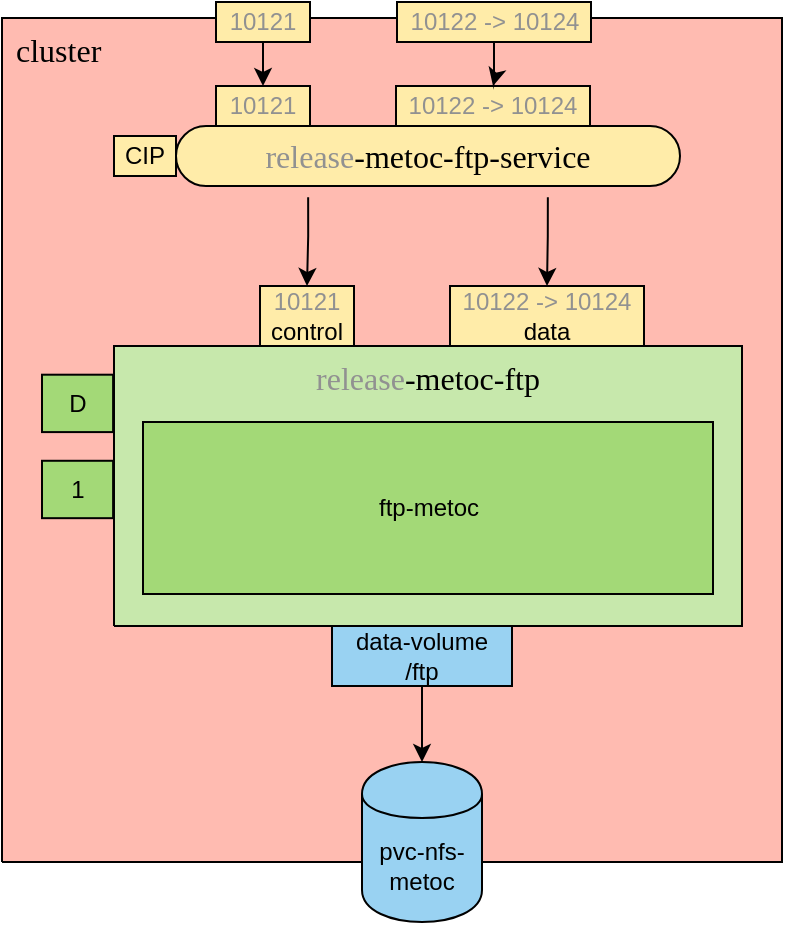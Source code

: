 <mxfile version="12.1.0" type="device" pages="5"><diagram id="1D5EF-o3ppnMhSOduSf2" name="parquet-cube-storage"><mxGraphModel dx="1019" dy="587" grid="1" gridSize="10" guides="1" tooltips="1" connect="1" arrows="1" fold="1" page="1" pageScale="1" pageWidth="827" pageHeight="1169" math="0" shadow="0"><root><mxCell id="0"/><mxCell id="1" parent="0"/><mxCell id="zt5sShYn_7WREtE-x87u-1" value="&lt;font style=&quot;font-size: 16px ; font-family: &amp;quot;calibri&amp;quot; ; color: #000000 ; direction: ltr ; letter-spacing: 0px ; line-height: 120% ; opacity: 1&quot;&gt;cluster&lt;br&gt;&lt;/font&gt;" style="verticalAlign=top;align=left;vsdxID=5;fillColor=#ffbbb1;gradientColor=none;shape=stencil(nZBLDoAgDERP0z3SIyjew0SURgSD+Lu9kMZoXLhwN9O+tukAlrNpJg1SzDH4QW/URgNYgZTkjA4UkwJUgGXng+6DX1zLfmoymdXo17xh5zmRJ6Q42BWCfc2oJfdAr+Yv+AP9Cb7OJ3H/2JG1HNGz/84klThPVCc=);labelBackgroundColor=none;rounded=0;html=1;whiteSpace=wrap;strokeColor=#000000;labelPosition=center;verticalLabelPosition=middle;spacingTop=0;spacingLeft=5;container=1;recursiveResize=0;" vertex="1" parent="1"><mxGeometry x="40" y="48" width="390" height="422" as="geometry"/></mxCell><mxCell id="zt5sShYn_7WREtE-x87u-17" value="" style="group" vertex="1" connectable="0" parent="zt5sShYn_7WREtE-x87u-1"><mxGeometry x="20" y="134" width="350" height="200" as="geometry"/></mxCell><mxCell id="zt5sShYn_7WREtE-x87u-4" value="" style="group;recursiveResize=0;" vertex="1" connectable="0" parent="zt5sShYn_7WREtE-x87u-17"><mxGeometry y="30" width="350" height="140" as="geometry"/></mxCell><mxCell id="zt5sShYn_7WREtE-x87u-5" value="&lt;font style=&quot;font-size: 16px ; font-family: &amp;#34;calibri&amp;#34; ; direction: ltr ; letter-spacing: 0px ; line-height: 120% ; opacity: 1&quot; color=&quot;#919191&quot;&gt;release&lt;/font&gt;&lt;font style=&quot;font-size: 16px ; font-family: &amp;#34;calibri&amp;#34; ; color: #000000 ; direction: ltr ; letter-spacing: 0px ; line-height: 120% ; opacity: 1&quot;&gt;-metoc-ftp&lt;br&gt;&lt;/font&gt;" style="verticalAlign=top;align=center;vsdxID=5;fillColor=#c7e8ac;gradientColor=none;shape=stencil(nZBLDoAgDERP0z3SIyjew0SURgSD+Lu9kMZoXLhwN9O+tukAlrNpJg1SzDH4QW/URgNYgZTkjA4UkwJUgGXng+6DX1zLfmoymdXo17xh5zmRJ6Q42BWCfc2oJfdAr+Yv+AP9Cb7OJ3H/2JG1HNGz/84klThPVCc=);labelBackgroundColor=none;rounded=0;html=1;whiteSpace=wrap;container=1;recursiveResize=0;" vertex="1" parent="zt5sShYn_7WREtE-x87u-4"><mxGeometry x="36" width="314" height="140" as="geometry"><mxRectangle x="290" y="620" width="80" height="20" as="alternateBounds"/></mxGeometry></mxCell><mxCell id="zt5sShYn_7WREtE-x87u-8" value="ftp-metoc" style="whiteSpace=wrap;html=1;rounded=1;strokeColor=#000000;fillColor=#a3d977;align=center;arcSize=0;imageAspect=1;resizeWidth=1;resizeHeight=1;absoluteArcSize=0;" vertex="1" parent="zt5sShYn_7WREtE-x87u-5"><mxGeometry x="14.5" y="38" width="285" height="86" as="geometry"/></mxCell><mxCell id="zt5sShYn_7WREtE-x87u-6" value="D" style="whiteSpace=wrap;html=1;rounded=1;strokeColor=#000000;fillColor=#a3d977;align=center;arcSize=0;imageAspect=1;resizeWidth=1;resizeHeight=1;absoluteArcSize=0;" vertex="1" parent="zt5sShYn_7WREtE-x87u-4"><mxGeometry y="14.348" width="35.556" height="28.696" as="geometry"/></mxCell><mxCell id="zt5sShYn_7WREtE-x87u-7" value="1" style="whiteSpace=wrap;html=1;rounded=1;strokeColor=#000000;fillColor=#a3d977;align=center;arcSize=0;imageAspect=1;resizeWidth=1;resizeHeight=1;absoluteArcSize=0;" vertex="1" parent="zt5sShYn_7WREtE-x87u-4"><mxGeometry y="57.391" width="35.556" height="28.696" as="geometry"/></mxCell><mxCell id="zt5sShYn_7WREtE-x87u-9" value="data-volume&lt;br&gt;/ftp" style="rounded=0;whiteSpace=wrap;html=1;strokeColor=#000000;fillColor=#99d2f2;align=center;" vertex="1" parent="zt5sShYn_7WREtE-x87u-17"><mxGeometry x="145" y="170" width="90" height="30" as="geometry"/></mxCell><mxCell id="zt5sShYn_7WREtE-x87u-11" value="&lt;font color=&quot;#919191&quot;&gt;10121&lt;/font&gt;&lt;br&gt;control" style="rounded=0;whiteSpace=wrap;html=1;strokeColor=#000000;fillColor=#ffeca9;align=center;" vertex="1" parent="zt5sShYn_7WREtE-x87u-17"><mxGeometry x="109" width="47" height="30" as="geometry"/></mxCell><mxCell id="zt5sShYn_7WREtE-x87u-12" value="&lt;font color=&quot;#919191&quot;&gt;10122 -&amp;gt; 10124&lt;br&gt;&lt;/font&gt;data" style="rounded=0;whiteSpace=wrap;html=1;strokeColor=#000000;fillColor=#ffeca9;align=center;" vertex="1" parent="zt5sShYn_7WREtE-x87u-17"><mxGeometry x="204" width="97" height="30" as="geometry"/></mxCell><mxCell id="zt5sShYn_7WREtE-x87u-20" style="edgeStyle=orthogonalEdgeStyle;rounded=0;orthogonalLoop=1;jettySize=auto;html=1;fontColor=#919191;exitX=0.25;exitY=1;exitDx=0;exitDy=0;" edge="1" parent="zt5sShYn_7WREtE-x87u-1" source="zt5sShYn_7WREtE-x87u-16" target="zt5sShYn_7WREtE-x87u-11"><mxGeometry relative="1" as="geometry"/></mxCell><mxCell id="zt5sShYn_7WREtE-x87u-21" style="edgeStyle=orthogonalEdgeStyle;rounded=0;orthogonalLoop=1;jettySize=auto;html=1;fontColor=#919191;exitX=0.75;exitY=1;exitDx=0;exitDy=0;" edge="1" parent="zt5sShYn_7WREtE-x87u-1" source="zt5sShYn_7WREtE-x87u-16" target="zt5sShYn_7WREtE-x87u-12"><mxGeometry relative="1" as="geometry"/></mxCell><mxCell id="zt5sShYn_7WREtE-x87u-22" value="" style="group" vertex="1" connectable="0" parent="zt5sShYn_7WREtE-x87u-1"><mxGeometry x="56" y="34" width="283" height="50" as="geometry"/></mxCell><mxCell id="zt5sShYn_7WREtE-x87u-15" value="10121" style="rounded=0;whiteSpace=wrap;html=1;strokeColor=#000000;fillColor=#ffeca9;fontColor=#919191;" vertex="1" parent="zt5sShYn_7WREtE-x87u-22"><mxGeometry x="51" width="47" height="20" as="geometry"/></mxCell><mxCell id="zt5sShYn_7WREtE-x87u-18" value="10122 -&amp;gt; 10124" style="rounded=0;whiteSpace=wrap;html=1;strokeColor=#000000;fillColor=#ffeca9;fontColor=#919191;" vertex="1" parent="zt5sShYn_7WREtE-x87u-22"><mxGeometry x="141" width="97" height="20" as="geometry"/></mxCell><mxCell id="zt5sShYn_7WREtE-x87u-14" value="CIP" style="rounded=0;whiteSpace=wrap;html=1;strokeColor=#000000;fillColor=#ffeca9;imageWidth=24;noLabel=0;direction=east;connectable=1;resizeWidth=0;" vertex="1" parent="zt5sShYn_7WREtE-x87u-22"><mxGeometry y="25" width="31" height="20" as="geometry"/></mxCell><mxCell id="zt5sShYn_7WREtE-x87u-16" value="&lt;font color=&quot;#919191&quot; style=&quot;letter-spacing: 0px ; font-size: 16px ; font-family: &amp;#34;calibri&amp;#34; ; direction: ltr ; line-height: 19.2px ; opacity: 1&quot;&gt;release&lt;/font&gt;&lt;font style=&quot;letter-spacing: 0px ; font-size: 16px ; font-family: &amp;#34;calibri&amp;#34; ; direction: ltr ; line-height: 19.2px ; opacity: 1&quot;&gt;-metoc-ftp-service&lt;/font&gt;" style="rounded=1;whiteSpace=wrap;html=1;perimeterSpacing=8;perimeter=ellipsePerimeter;arcSize=139;absoluteArcSize=1;imageAspect=1;fillColor=#ffeca9;strokeColor=#000000;" vertex="1" parent="zt5sShYn_7WREtE-x87u-22"><mxGeometry x="31" y="20" width="252" height="30" as="geometry"/></mxCell><mxCell id="zt5sShYn_7WREtE-x87u-25" value="10122 -&amp;gt; 10124" style="rounded=0;whiteSpace=wrap;html=1;strokeColor=#000000;fillColor=#ffeca9;fontColor=#919191;" vertex="1" parent="zt5sShYn_7WREtE-x87u-1"><mxGeometry x="197.5" y="-8" width="97" height="20" as="geometry"/></mxCell><mxCell id="zt5sShYn_7WREtE-x87u-27" style="edgeStyle=orthogonalEdgeStyle;rounded=0;orthogonalLoop=1;jettySize=auto;html=1;entryX=0.5;entryY=0;entryDx=0;entryDy=0;fontColor=#919191;" edge="1" parent="zt5sShYn_7WREtE-x87u-1" source="zt5sShYn_7WREtE-x87u-25" target="zt5sShYn_7WREtE-x87u-18"><mxGeometry relative="1" as="geometry"/></mxCell><mxCell id="zt5sShYn_7WREtE-x87u-24" value="10121" style="rounded=0;whiteSpace=wrap;html=1;strokeColor=#000000;fillColor=#ffeca9;fontColor=#919191;" vertex="1" parent="zt5sShYn_7WREtE-x87u-1"><mxGeometry x="107" y="-8" width="47" height="20" as="geometry"/></mxCell><mxCell id="zt5sShYn_7WREtE-x87u-26" style="edgeStyle=orthogonalEdgeStyle;rounded=0;orthogonalLoop=1;jettySize=auto;html=1;entryX=0.5;entryY=0;entryDx=0;entryDy=0;fontColor=#919191;" edge="1" parent="zt5sShYn_7WREtE-x87u-1" source="zt5sShYn_7WREtE-x87u-24" target="zt5sShYn_7WREtE-x87u-15"><mxGeometry relative="1" as="geometry"/></mxCell><mxCell id="zt5sShYn_7WREtE-x87u-3" value="pvc-nfs-metoc" style="shape=cylinder;whiteSpace=wrap;html=1;boundedLbl=1;backgroundOutline=1;rounded=1;strokeColor=#000000;fillColor=#99d2f2;" vertex="1" parent="1"><mxGeometry x="220" y="420" width="60" height="80" as="geometry"/></mxCell><mxCell id="zt5sShYn_7WREtE-x87u-10" style="edgeStyle=orthogonalEdgeStyle;rounded=0;orthogonalLoop=1;jettySize=auto;html=1;" edge="1" parent="1" source="zt5sShYn_7WREtE-x87u-9" target="zt5sShYn_7WREtE-x87u-3"><mxGeometry relative="1" as="geometry"/></mxCell></root></mxGraphModel></diagram><diagram id="rCDPSqfoZHlaMkEcrfUe" name="parquet-cube-metadata-service"><mxGraphModel dx="1422" dy="822" grid="1" gridSize="10" guides="1" tooltips="1" connect="1" arrows="1" fold="1" page="1" pageScale="1" pageWidth="827" pageHeight="1169" math="0" shadow="0"><root><mxCell id="A6dPOCGNz0MHe1HTQnst-0"/><mxCell id="A6dPOCGNz0MHe1HTQnst-1" parent="A6dPOCGNz0MHe1HTQnst-0"/><mxCell id="A6dPOCGNz0MHe1HTQnst-2" value="&lt;font style=&quot;font-size: 16px ; font-family: &amp;quot;calibri&amp;quot; ; color: #000000 ; direction: ltr ; letter-spacing: 0px ; line-height: 120% ; opacity: 1&quot;&gt;cluster&lt;br&gt;&lt;/font&gt;" style="verticalAlign=top;align=left;vsdxID=5;fillColor=#ffbbb1;gradientColor=none;shape=stencil(nZBLDoAgDERP0z3SIyjew0SURgSD+Lu9kMZoXLhwN9O+tukAlrNpJg1SzDH4QW/URgNYgZTkjA4UkwJUgGXng+6DX1zLfmoymdXo17xh5zmRJ6Q42BWCfc2oJfdAr+Yv+AP9Cb7OJ3H/2JG1HNGz/84klThPVCc=);labelBackgroundColor=none;rounded=0;html=1;whiteSpace=wrap;strokeColor=#000000;labelPosition=center;verticalLabelPosition=middle;spacingTop=0;spacingLeft=5;container=1;fontColor=#919191;recursiveResize=0;" vertex="1" parent="A6dPOCGNz0MHe1HTQnst-1"><mxGeometry x="40" y="40" width="380" height="330" as="geometry"/></mxCell><mxCell id="A6dPOCGNz0MHe1HTQnst-3" value="release&lt;font color=&quot;#000000&quot;&gt;-metadata-configmap&lt;br&gt;configmap&lt;br&gt;/opt/bigdata/conf&lt;br&gt;&lt;/font&gt;" style="rounded=0;whiteSpace=wrap;html=1;strokeColor=#000000;fillColor=#99d2f2;align=center;fontColor=#919191;" vertex="1" parent="A6dPOCGNz0MHe1HTQnst-2"><mxGeometry x="198.5" y="185" width="160" height="50" as="geometry"/></mxCell><mxCell id="A6dPOCGNz0MHe1HTQnst-4" value="" style="group;fontColor=#919191;align=center;" vertex="1" connectable="0" parent="A6dPOCGNz0MHe1HTQnst-2"><mxGeometry x="20" y="70" width="180" height="50" as="geometry"/></mxCell><mxCell id="A6dPOCGNz0MHe1HTQnst-5" value="CIP" style="rounded=0;whiteSpace=wrap;html=1;strokeColor=#000000;fillColor=#ffeca9;imageWidth=24;noLabel=0;direction=east;connectable=1;resizeWidth=0;" vertex="1" parent="A6dPOCGNz0MHe1HTQnst-4"><mxGeometry y="25" width="31" height="20" as="geometry"/></mxCell><mxCell id="A6dPOCGNz0MHe1HTQnst-6" value="8080" style="rounded=0;whiteSpace=wrap;html=1;strokeColor=#000000;fillColor=#ffeca9;" vertex="1" parent="A6dPOCGNz0MHe1HTQnst-4"><mxGeometry x="82" width="37" height="20" as="geometry"/></mxCell><mxCell id="A6dPOCGNz0MHe1HTQnst-7" value="&lt;span style=&quot;color: rgb(145 , 145 , 145)&quot;&gt;release&lt;/span&gt;&lt;font color=&quot;#000000&quot;&gt;-metadata-service&lt;/font&gt;" style="rounded=1;whiteSpace=wrap;html=1;perimeterSpacing=8;perimeter=ellipsePerimeter;arcSize=139;absoluteArcSize=1;imageAspect=1;fillColor=#ffeca9;strokeColor=#000000;" vertex="1" parent="A6dPOCGNz0MHe1HTQnst-4"><mxGeometry x="31" y="20" width="149" height="30" as="geometry"/></mxCell><mxCell id="4vmI0ZXw75A7VFOeOyIx-2" style="edgeStyle=orthogonalEdgeStyle;rounded=0;orthogonalLoop=1;jettySize=auto;html=1;entryX=0.5;entryY=0;entryDx=0;entryDy=0;fontColor=#000000;" edge="1" parent="A6dPOCGNz0MHe1HTQnst-2" source="A6dPOCGNz0MHe1HTQnst-8" target="A6dPOCGNz0MHe1HTQnst-6"><mxGeometry relative="1" as="geometry"/></mxCell><mxCell id="A6dPOCGNz0MHe1HTQnst-8" value="&lt;font style=&quot;font-size: 14px ; font-family: &amp;#34;calibri&amp;#34; ; color: #000000 ; direction: ltr ; letter-spacing: 0px ; line-height: 120% ; opacity: 1&quot;&gt;http://metadata.&lt;/font&gt;&lt;font style=&quot;font-size: 14px ; font-family: &amp;#34;calibri&amp;#34; ; direction: ltr ; letter-spacing: 0px ; line-height: 120% ; opacity: 1&quot;&gt;env&lt;/font&gt;&lt;font style=&quot;font-size: 14px ; font-family: &amp;#34;calibri&amp;#34; ; color: #000000 ; direction: ltr ; letter-spacing: 0px ; line-height: 120% ; opacity: 1&quot;&gt;.mgmt-bigdata.cls.fr&lt;br&gt;&lt;/font&gt;" style="verticalAlign=middle;align=center;vsdxID=5;fillColor=#ffeca9;gradientColor=none;shape=stencil(UzV2Ls5ILEhVNTIoLinKz04tz0wpyVA1dlE1MsrMy0gtyiwBslSNXVWNndPyi1LTi/JL81Ig/IJEkEoQKze/DGRCBUSfAUiHkUElhGdoAOG7QZTmZOYhKbUkQS1MEqYYr1JiVeK1H8hA+DEtMycHEkTI8uhhAhSChKexKwA=);labelBackgroundColor=none;rounded=0;html=1;whiteSpace=wrap;strokeColor=#000000;fontColor=#919191;" vertex="1" parent="A6dPOCGNz0MHe1HTQnst-2"><mxGeometry x="58" y="-10" width="316" height="30" as="geometry"/></mxCell><mxCell id="4vmI0ZXw75A7VFOeOyIx-0" value="" style="group" vertex="1" connectable="0" parent="A6dPOCGNz0MHe1HTQnst-2"><mxGeometry x="35" y="150" width="164" height="160" as="geometry"/></mxCell><mxCell id="A6dPOCGNz0MHe1HTQnst-9" value="" style="group;fontColor=#919191;align=center;recursiveResize=0;" vertex="1" connectable="0" parent="4vmI0ZXw75A7VFOeOyIx-0"><mxGeometry y="20" width="164" height="140" as="geometry"/></mxCell><mxCell id="A6dPOCGNz0MHe1HTQnst-10" value="&lt;font style=&quot;font-size: 16px ; font-family: &amp;#34;calibri&amp;#34; ; color: #000000 ; direction: ltr ; letter-spacing: 0px ; line-height: 120% ; opacity: 1&quot;&gt;&lt;span style=&quot;font-family: &amp;#34;helvetica&amp;#34; ; font-size: 12px ; color: rgb(145 , 145 , 145)&quot;&gt;release&lt;/span&gt;&lt;font color=&quot;#000000&quot; style=&quot;font-family: &amp;#34;helvetica&amp;#34; ; font-size: 12px&quot;&gt;-metadata-server&lt;/font&gt;&lt;br&gt;&lt;/font&gt;" style="verticalAlign=top;align=center;vsdxID=5;fillColor=#c7e8ac;gradientColor=none;shape=stencil(nZBLDoAgDERP0z3SIyjew0SURgSD+Lu9kMZoXLhwN9O+tukAlrNpJg1SzDH4QW/URgNYgZTkjA4UkwJUgGXng+6DX1zLfmoymdXo17xh5zmRJ6Q42BWCfc2oJfdAr+Yv+AP9Cb7OJ3H/2JG1HNGz/84klThPVCc=);labelBackgroundColor=none;rounded=0;html=1;whiteSpace=wrap;container=1;recursiveResize=0;" vertex="1" parent="A6dPOCGNz0MHe1HTQnst-9"><mxGeometry x="22.885" width="140.577" height="140" as="geometry"><mxRectangle x="290" y="620" width="80" height="20" as="alternateBounds"/></mxGeometry></mxCell><mxCell id="A6dPOCGNz0MHe1HTQnst-14" value="metadata-server" style="whiteSpace=wrap;html=1;rounded=1;strokeColor=#000000;fillColor=#a3d977;align=center;arcSize=0;imageAspect=1;resizeWidth=1;resizeHeight=1;absoluteArcSize=0;fontColor=#000000;" vertex="1" parent="A6dPOCGNz0MHe1HTQnst-10"><mxGeometry x="12.968" y="40" width="117.692" height="84" as="geometry"/></mxCell><mxCell id="A6dPOCGNz0MHe1HTQnst-11" value="D" style="whiteSpace=wrap;html=1;rounded=1;strokeColor=#000000;fillColor=#a3d977;align=center;arcSize=0;imageAspect=1;resizeWidth=1;resizeHeight=1;absoluteArcSize=0;" vertex="1" parent="A6dPOCGNz0MHe1HTQnst-9"><mxGeometry y="15" width="22.667" height="30" as="geometry"/></mxCell><mxCell id="A6dPOCGNz0MHe1HTQnst-12" value="N" style="whiteSpace=wrap;html=1;rounded=1;strokeColor=#000000;fillColor=#a3d977;align=center;arcSize=0;imageAspect=1;resizeWidth=1;resizeHeight=1;absoluteArcSize=0;" vertex="1" parent="A6dPOCGNz0MHe1HTQnst-9"><mxGeometry y="60" width="22.667" height="30" as="geometry"/></mxCell><mxCell id="A6dPOCGNz0MHe1HTQnst-13" value="8080" style="rounded=0;whiteSpace=wrap;html=1;strokeColor=#000000;fillColor=#ffeca9;" vertex="1" parent="4vmI0ZXw75A7VFOeOyIx-0"><mxGeometry x="72.5" width="37" height="20" as="geometry"/></mxCell><mxCell id="4vmI0ZXw75A7VFOeOyIx-3" style="edgeStyle=orthogonalEdgeStyle;rounded=0;orthogonalLoop=1;jettySize=auto;html=1;fontColor=#000000;" edge="1" parent="A6dPOCGNz0MHe1HTQnst-2" source="A6dPOCGNz0MHe1HTQnst-7" target="A6dPOCGNz0MHe1HTQnst-13"><mxGeometry relative="1" as="geometry"/></mxCell></root></mxGraphModel></diagram><diagram id="NLTZ4cir98AUkgy-ZSsh" name="parquet-cube-ingestion-chart"><mxGraphModel dx="2031" dy="1174" grid="1" gridSize="10" guides="1" tooltips="1" connect="1" arrows="1" fold="1" page="1" pageScale="1" pageWidth="827" pageHeight="1169" math="0" shadow="0"><root><mxCell id="4DHG-7oPsq8NjHhXn4Jn-0"/><mxCell id="4DHG-7oPsq8NjHhXn4Jn-1" parent="4DHG-7oPsq8NjHhXn4Jn-0"/><mxCell id="gwbStZKeMcjLJJUY_pyP-0" value="&lt;font style=&quot;font-size: 16px ; font-family: &amp;quot;calibri&amp;quot; ; color: #000000 ; direction: ltr ; letter-spacing: 0px ; line-height: 120% ; opacity: 1&quot;&gt;cluster&lt;br&gt;&lt;/font&gt;" style="verticalAlign=top;align=left;vsdxID=5;fillColor=#ffbbb1;gradientColor=none;shape=stencil(nZBLDoAgDERP0z3SIyjew0SURgSD+Lu9kMZoXLhwN9O+tukAlrNpJg1SzDH4QW/URgNYgZTkjA4UkwJUgGXng+6DX1zLfmoymdXo17xh5zmRJ6Q42BWCfc2oJfdAr+Yv+AP9Cb7OJ3H/2JG1HNGz/84klThPVCc=);labelBackgroundColor=none;rounded=0;html=1;whiteSpace=wrap;strokeColor=#000000;labelPosition=center;verticalLabelPosition=middle;spacingTop=0;spacingLeft=5;container=1;fontColor=#919191;recursiveResize=0;" vertex="1" parent="4DHG-7oPsq8NjHhXn4Jn-1"><mxGeometry x="40" y="40" width="1140" height="330" as="geometry"/></mxCell><mxCell id="gwbStZKeMcjLJJUY_pyP-16" value="" style="group" vertex="1" connectable="0" parent="gwbStZKeMcjLJJUY_pyP-0"><mxGeometry x="20" y="45" width="323.5" height="140" as="geometry"/></mxCell><mxCell id="gwbStZKeMcjLJJUY_pyP-1" value="release&lt;font color=&quot;#000000&quot;&gt;-ingestion-configmap&lt;br&gt;configmap&lt;br&gt;/opt/bigdata/conf&lt;br&gt;&lt;/font&gt;" style="rounded=0;whiteSpace=wrap;html=1;strokeColor=#000000;fillColor=#99d2f2;align=center;fontColor=#919191;" vertex="1" parent="gwbStZKeMcjLJJUY_pyP-16"><mxGeometry x="163.5" y="15" width="160" height="50" as="geometry"/></mxCell><mxCell id="gwbStZKeMcjLJJUY_pyP-9" value="" style="group;fontColor=#919191;align=center;recursiveResize=0;" vertex="1" connectable="0" parent="gwbStZKeMcjLJJUY_pyP-16"><mxGeometry width="164" height="140" as="geometry"/></mxCell><mxCell id="gwbStZKeMcjLJJUY_pyP-10" value="&lt;font style=&quot;font-size: 16px ; font-family: &amp;#34;calibri&amp;#34; ; color: #000000 ; direction: ltr ; letter-spacing: 0px ; line-height: 120% ; opacity: 1&quot;&gt;&lt;span style=&quot;font-family: &amp;#34;helvetica&amp;#34; ; font-size: 12px ; color: rgb(145 , 145 , 145)&quot;&gt;release&lt;/span&gt;&lt;font color=&quot;#000000&quot; style=&quot;font-family: &amp;#34;helvetica&amp;#34; ; font-size: 12px&quot;&gt;-ingestion-crawler&lt;/font&gt;&lt;br&gt;&lt;/font&gt;" style="verticalAlign=top;align=center;vsdxID=5;fillColor=#c7e8ac;gradientColor=none;shape=stencil(nZBLDoAgDERP0z3SIyjew0SURgSD+Lu9kMZoXLhwN9O+tukAlrNpJg1SzDH4QW/URgNYgZTkjA4UkwJUgGXng+6DX1zLfmoymdXo17xh5zmRJ6Q42BWCfc2oJfdAr+Yv+AP9Cb7OJ3H/2JG1HNGz/84klThPVCc=);labelBackgroundColor=none;rounded=0;html=1;whiteSpace=wrap;container=1;recursiveResize=0;" vertex="1" parent="gwbStZKeMcjLJJUY_pyP-9"><mxGeometry x="22.885" width="140.577" height="140" as="geometry"><mxRectangle x="290" y="620" width="80" height="20" as="alternateBounds"/></mxGeometry></mxCell><mxCell id="gwbStZKeMcjLJJUY_pyP-11" value="ingestion-crawler" style="whiteSpace=wrap;html=1;rounded=1;strokeColor=#000000;fillColor=#a3d977;align=center;arcSize=0;imageAspect=1;resizeWidth=1;resizeHeight=1;absoluteArcSize=0;fontColor=#000000;" vertex="1" parent="gwbStZKeMcjLJJUY_pyP-10"><mxGeometry x="12.968" y="40" width="117.692" height="84" as="geometry"/></mxCell><mxCell id="gwbStZKeMcjLJJUY_pyP-12" value="D" style="whiteSpace=wrap;html=1;rounded=1;strokeColor=#000000;fillColor=#a3d977;align=center;arcSize=0;imageAspect=1;resizeWidth=1;resizeHeight=1;absoluteArcSize=0;" vertex="1" parent="gwbStZKeMcjLJJUY_pyP-9"><mxGeometry y="15" width="22.667" height="30" as="geometry"/></mxCell><mxCell id="gwbStZKeMcjLJJUY_pyP-13" value="N" style="whiteSpace=wrap;html=1;rounded=1;strokeColor=#000000;fillColor=#a3d977;align=center;arcSize=0;imageAspect=1;resizeWidth=1;resizeHeight=1;absoluteArcSize=0;" vertex="1" parent="gwbStZKeMcjLJJUY_pyP-9"><mxGeometry y="60" width="22.667" height="30" as="geometry"/></mxCell><mxCell id="fAPMTFqhm1b0ko7B2bpp-0" value="data-volume&lt;br&gt;/nc-input&lt;br&gt;/lock" style="rounded=0;whiteSpace=wrap;html=1;strokeColor=#000000;fillColor=#99d2f2;align=center;" vertex="1" parent="gwbStZKeMcjLJJUY_pyP-0"><mxGeometry x="68" y="185" width="90" height="45" as="geometry"/></mxCell><mxCell id="eQ2hBIdRY81I--q302PW-0" value="pvc-nfs-metoc" style="shape=cylinder;whiteSpace=wrap;html=1;boundedLbl=1;backgroundOutline=1;rounded=1;strokeColor=#000000;fillColor=#99d2f2;dashed=1;" vertex="1" parent="gwbStZKeMcjLJJUY_pyP-0"><mxGeometry x="173.5" y="270" width="60" height="80" as="geometry"/></mxCell><mxCell id="ydT7H_cugDeLdD7vMLtS-8" style="edgeStyle=orthogonalEdgeStyle;rounded=0;orthogonalLoop=1;jettySize=auto;html=1;entryX=0.5;entryY=0;entryDx=0;entryDy=0;fontColor=#000000;" edge="1" parent="gwbStZKeMcjLJJUY_pyP-0" source="ydT7H_cugDeLdD7vMLtS-6" target="eQ2hBIdRY81I--q302PW-0"><mxGeometry relative="1" as="geometry"/></mxCell><mxCell id="ydT7H_cugDeLdD7vMLtS-9" style="edgeStyle=orthogonalEdgeStyle;rounded=0;orthogonalLoop=1;jettySize=auto;html=1;fontColor=#000000;" edge="1" parent="gwbStZKeMcjLJJUY_pyP-0" source="fAPMTFqhm1b0ko7B2bpp-0" target="eQ2hBIdRY81I--q302PW-0"><mxGeometry relative="1" as="geometry"/></mxCell><mxCell id="bCPrHkYo-Fe__Wlq3fUM-0" value="" style="group" vertex="1" connectable="0" parent="gwbStZKeMcjLJJUY_pyP-0"><mxGeometry x="380" y="43" width="750" height="215" as="geometry"/></mxCell><mxCell id="ydT7H_cugDeLdD7vMLtS-1" value="" style="group;fontColor=#919191;align=center;recursiveResize=0;" vertex="1" connectable="0" parent="bCPrHkYo-Fe__Wlq3fUM-0"><mxGeometry width="590" height="170" as="geometry"/></mxCell><mxCell id="ydT7H_cugDeLdD7vMLtS-2" value="&lt;font style=&quot;font-size: 16px ; font-family: &amp;#34;calibri&amp;#34; ; color: #000000 ; direction: ltr ; letter-spacing: 0px ; line-height: 120% ; opacity: 1&quot;&gt;&lt;span style=&quot;font-family: &amp;#34;helvetica&amp;#34; ; font-size: 12px ; color: rgb(145 , 145 , 145)&quot;&gt;release&lt;/span&gt;&lt;font color=&quot;#000000&quot; style=&quot;font-family: &amp;#34;helvetica&amp;#34; ; font-size: 12px&quot;&gt;-ingestion-spark-crawler&lt;/font&gt;&lt;br&gt;&lt;/font&gt;" style="verticalAlign=top;align=center;vsdxID=5;fillColor=#c7e8ac;gradientColor=none;shape=stencil(nZBLDoAgDERP0z3SIyjew0SURgSD+Lu9kMZoXLhwN9O+tukAlrNpJg1SzDH4QW/URgNYgZTkjA4UkwJUgGXng+6DX1zLfmoymdXo17xh5zmRJ6Q42BWCfc2oJfdAr+Yv+AP9Cb7OJ3H/2JG1HNGz/84klThPVCc=);labelBackgroundColor=none;rounded=0;html=1;whiteSpace=wrap;container=1;recursiveResize=0;" vertex="1" parent="ydT7H_cugDeLdD7vMLtS-1"><mxGeometry x="23" width="567" height="170" as="geometry"><mxRectangle x="290" y="620" width="80" height="20" as="alternateBounds"/></mxGeometry></mxCell><mxCell id="ydT7H_cugDeLdD7vMLtS-3" value="ingestion-spark-crawler" style="whiteSpace=wrap;html=1;rounded=1;strokeColor=#000000;fillColor=#a3d977;align=center;arcSize=0;imageAspect=1;resizeWidth=1;resizeHeight=1;absoluteArcSize=0;fontColor=#000000;" vertex="1" parent="ydT7H_cugDeLdD7vMLtS-2"><mxGeometry x="13" y="40" width="537" height="120" as="geometry"/></mxCell><mxCell id="ydT7H_cugDeLdD7vMLtS-4" value="D" style="whiteSpace=wrap;html=1;rounded=1;strokeColor=#000000;fillColor=#a3d977;align=center;arcSize=0;imageAspect=1;resizeWidth=1;resizeHeight=1;absoluteArcSize=0;" vertex="1" parent="ydT7H_cugDeLdD7vMLtS-1"><mxGeometry y="15" width="22.667" height="30" as="geometry"/></mxCell><mxCell id="ydT7H_cugDeLdD7vMLtS-5" value="N" style="whiteSpace=wrap;html=1;rounded=1;strokeColor=#000000;fillColor=#a3d977;align=center;arcSize=0;imageAspect=1;resizeWidth=1;resizeHeight=1;absoluteArcSize=0;" vertex="1" parent="ydT7H_cugDeLdD7vMLtS-1"><mxGeometry y="60" width="22.667" height="30" as="geometry"/></mxCell><mxCell id="ydT7H_cugDeLdD7vMLtS-6" value="data-volume&lt;br&gt;/nc-input&lt;br&gt;/lock" style="rounded=0;whiteSpace=wrap;html=1;strokeColor=#000000;fillColor=#99d2f2;align=center;" vertex="1" parent="bCPrHkYo-Fe__Wlq3fUM-0"><mxGeometry x="45" y="170" width="90" height="45" as="geometry"/></mxCell><mxCell id="dZ5i-b73hoxRQcxOPpZ--1" value="host-mount-0&lt;br&gt;/etc/spark2/conf/yarn-conf" style="rounded=0;whiteSpace=wrap;html=1;strokeColor=#000000;fillColor=#99d2f2;align=center;" vertex="1" parent="bCPrHkYo-Fe__Wlq3fUM-0"><mxGeometry x="142.5" y="170" width="150" height="45" as="geometry"/></mxCell><mxCell id="dZ5i-b73hoxRQcxOPpZ--2" value="host-mount-2&lt;br&gt;/opt/cloudera" style="rounded=0;whiteSpace=wrap;html=1;strokeColor=#000000;fillColor=#99d2f2;align=center;" vertex="1" parent="bCPrHkYo-Fe__Wlq3fUM-0"><mxGeometry x="300" y="170" width="90" height="45" as="geometry"/></mxCell><mxCell id="dZ5i-b73hoxRQcxOPpZ--3" value="host-mount-1&lt;br&gt;/etc/hadoop/conf.cloudera.yarn" style="rounded=0;whiteSpace=wrap;html=1;strokeColor=#000000;fillColor=#99d2f2;align=center;" vertex="1" parent="bCPrHkYo-Fe__Wlq3fUM-0"><mxGeometry x="400" y="170" width="180" height="45" as="geometry"/></mxCell><mxCell id="ydT7H_cugDeLdD7vMLtS-7" value="deployment&lt;font color=&quot;#000000&quot;&gt;-spark-configmap&lt;br&gt;configmap&lt;br&gt;/opt/bigdata/spark-home/conf/spark-defaults.conf&lt;br&gt;&lt;/font&gt;" style="rounded=0;whiteSpace=wrap;html=1;strokeColor=#000000;fillColor=#99d2f2;align=center;fontColor=#919191;dashed=1;" vertex="1" parent="bCPrHkYo-Fe__Wlq3fUM-0"><mxGeometry x="590" y="77" width="160" height="80" as="geometry"/></mxCell><mxCell id="ydT7H_cugDeLdD7vMLtS-0" value="release&lt;font color=&quot;#000000&quot;&gt;-ingestion-configmap&lt;br&gt;configmap&lt;br&gt;/opt/bigdata/conf&lt;br&gt;&lt;/font&gt;" style="rounded=0;whiteSpace=wrap;html=1;strokeColor=#000000;fillColor=#99d2f2;align=center;fontColor=#919191;" vertex="1" parent="bCPrHkYo-Fe__Wlq3fUM-0"><mxGeometry x="590" y="17" width="160" height="50" as="geometry"/></mxCell></root></mxGraphModel></diagram><diagram id="J3XDuvkj15vFPAbWqsVu" name="parquet-cube-track-enrich"><mxGraphModel dx="1422" dy="1991" grid="1" gridSize="10" guides="1" tooltips="1" connect="1" arrows="1" fold="1" page="1" pageScale="1" pageWidth="827" pageHeight="1169" math="0" shadow="0"><root><mxCell id="y1wMyRA2bn4zKYpql2MK-0"/><mxCell id="y1wMyRA2bn4zKYpql2MK-1" parent="y1wMyRA2bn4zKYpql2MK-0"/><mxCell id="y1wMyRA2bn4zKYpql2MK-2" value="&lt;font style=&quot;font-size: 16px ; font-family: &amp;quot;calibri&amp;quot; ; color: #000000 ; direction: ltr ; letter-spacing: 0px ; line-height: 120% ; opacity: 1&quot;&gt;cluster&lt;br&gt;&lt;/font&gt;" style="verticalAlign=top;align=left;vsdxID=5;fillColor=#ffbbb1;gradientColor=none;shape=stencil(nZBLDoAgDERP0z3SIyjew0SURgSD+Lu9kMZoXLhwN9O+tukAlrNpJg1SzDH4QW/URgNYgZTkjA4UkwJUgGXng+6DX1zLfmoymdXo17xh5zmRJ6Q42BWCfc2oJfdAr+Yv+AP9Cb7OJ3H/2JG1HNGz/84klThPVCc=);labelBackgroundColor=none;rounded=0;html=1;whiteSpace=wrap;strokeColor=#000000;labelPosition=center;verticalLabelPosition=middle;spacingTop=0;spacingLeft=5;container=1;fontColor=#919191;recursiveResize=0;" vertex="1" parent="y1wMyRA2bn4zKYpql2MK-1"><mxGeometry x="40" y="-1120" width="1310" height="480" as="geometry"/></mxCell><mxCell id="y1wMyRA2bn4zKYpql2MK-3" value="release&lt;font color=&quot;#000000&quot;&gt;-enrich-track-configmap&lt;br&gt;configmap&lt;br&gt;/opt/bigdata/conf&lt;br&gt;&lt;/font&gt;" style="rounded=0;whiteSpace=wrap;html=1;strokeColor=#000000;fillColor=#99d2f2;align=center;fontColor=#919191;" vertex="1" parent="y1wMyRA2bn4zKYpql2MK-2"><mxGeometry x="199" y="185" width="181" height="50" as="geometry"/></mxCell><mxCell id="y1wMyRA2bn4zKYpql2MK-4" value="" style="group;fontColor=#919191;align=center;" vertex="1" connectable="0" parent="y1wMyRA2bn4zKYpql2MK-2"><mxGeometry x="20" y="70" width="210" height="50" as="geometry"/></mxCell><mxCell id="y1wMyRA2bn4zKYpql2MK-5" value="CIP" style="rounded=0;whiteSpace=wrap;html=1;strokeColor=#000000;fillColor=#ffeca9;imageWidth=24;noLabel=0;direction=east;connectable=1;resizeWidth=0;" vertex="1" parent="y1wMyRA2bn4zKYpql2MK-4"><mxGeometry y="25" width="31" height="20" as="geometry"/></mxCell><mxCell id="y1wMyRA2bn4zKYpql2MK-6" value="8080" style="rounded=0;whiteSpace=wrap;html=1;strokeColor=#000000;fillColor=#ffeca9;" vertex="1" parent="y1wMyRA2bn4zKYpql2MK-4"><mxGeometry x="82" width="37" height="20" as="geometry"/></mxCell><mxCell id="y1wMyRA2bn4zKYpql2MK-7" value="&lt;span style=&quot;color: rgb(145 , 145 , 145)&quot;&gt;release&lt;/span&gt;&lt;font color=&quot;#000000&quot;&gt;-enrich-track-service&lt;/font&gt;" style="rounded=1;whiteSpace=wrap;html=1;perimeterSpacing=8;perimeter=ellipsePerimeter;arcSize=139;absoluteArcSize=1;imageAspect=1;fillColor=#ffeca9;strokeColor=#000000;" vertex="1" parent="y1wMyRA2bn4zKYpql2MK-4"><mxGeometry x="31" y="20" width="179" height="30" as="geometry"/></mxCell><mxCell id="y1wMyRA2bn4zKYpql2MK-8" style="edgeStyle=orthogonalEdgeStyle;rounded=0;orthogonalLoop=1;jettySize=auto;html=1;entryX=0.5;entryY=0;entryDx=0;entryDy=0;fontColor=#000000;" edge="1" parent="y1wMyRA2bn4zKYpql2MK-2" source="y1wMyRA2bn4zKYpql2MK-9" target="y1wMyRA2bn4zKYpql2MK-6"><mxGeometry relative="1" as="geometry"/></mxCell><mxCell id="y1wMyRA2bn4zKYpql2MK-9" value="&lt;font style=&quot;font-size: 14px ; font-family: &amp;#34;calibri&amp;#34; ; color: #000000 ; direction: ltr ; letter-spacing: 0px ; line-height: 120% ; opacity: 1&quot;&gt;http://track-enrich.&lt;/font&gt;&lt;font style=&quot;font-size: 14px ; font-family: &amp;#34;calibri&amp;#34; ; direction: ltr ; letter-spacing: 0px ; line-height: 120% ; opacity: 1&quot;&gt;env&lt;/font&gt;&lt;font style=&quot;font-size: 14px ; font-family: &amp;#34;calibri&amp;#34; ; color: #000000 ; direction: ltr ; letter-spacing: 0px ; line-height: 120% ; opacity: 1&quot;&gt;.mgmt-bigdata.cls.fr&lt;br&gt;&lt;/font&gt;" style="verticalAlign=middle;align=center;vsdxID=5;fillColor=#ffeca9;gradientColor=none;shape=stencil(UzV2Ls5ILEhVNTIoLinKz04tz0wpyVA1dlE1MsrMy0gtyiwBslSNXVWNndPyi1LTi/JL81Ig/IJEkEoQKze/DGRCBUSfAUiHkUElhGdoAOG7QZTmZOYhKbUkQS1MEqYYr1JiVeK1H8hA+DEtMycHEkTI8uhhAhSChKexKwA=);labelBackgroundColor=none;rounded=0;html=1;whiteSpace=wrap;strokeColor=#000000;fontColor=#919191;" vertex="1" parent="y1wMyRA2bn4zKYpql2MK-2"><mxGeometry x="58" y="-10" width="316" height="30" as="geometry"/></mxCell><mxCell id="y1wMyRA2bn4zKYpql2MK-10" value="" style="group;recursiveResize=0;" vertex="1" connectable="0" parent="y1wMyRA2bn4zKYpql2MK-2"><mxGeometry x="35" y="150" width="164" height="140" as="geometry"/></mxCell><mxCell id="y1wMyRA2bn4zKYpql2MK-11" value="" style="group;fontColor=#919191;align=center;recursiveResize=0;" vertex="1" connectable="0" parent="y1wMyRA2bn4zKYpql2MK-10"><mxGeometry y="20" width="164" height="140" as="geometry"/></mxCell><mxCell id="y1wMyRA2bn4zKYpql2MK-12" value="&lt;font style=&quot;font-size: 16px ; font-family: &amp;#34;calibri&amp;#34; ; color: #000000 ; direction: ltr ; letter-spacing: 0px ; line-height: 120% ; opacity: 1&quot;&gt;&lt;span style=&quot;font-family: &amp;#34;helvetica&amp;#34; ; font-size: 12px ; color: rgb(145 , 145 , 145)&quot;&gt;release&lt;/span&gt;&lt;font color=&quot;#000000&quot; style=&quot;font-family: &amp;#34;helvetica&amp;#34; ; font-size: 12px&quot;&gt;-enrich-track-server&lt;/font&gt;&lt;br&gt;&lt;/font&gt;" style="verticalAlign=top;align=center;vsdxID=5;fillColor=#c7e8ac;gradientColor=none;shape=stencil(nZBLDoAgDERP0z3SIyjew0SURgSD+Lu9kMZoXLhwN9O+tukAlrNpJg1SzDH4QW/URgNYgZTkjA4UkwJUgGXng+6DX1zLfmoymdXo17xh5zmRJ6Q42BWCfc2oJfdAr+Yv+AP9Cb7OJ3H/2JG1HNGz/84klThPVCc=);labelBackgroundColor=none;rounded=0;html=1;whiteSpace=wrap;container=1;recursiveResize=0;" vertex="1" parent="y1wMyRA2bn4zKYpql2MK-11"><mxGeometry x="23" width="141" height="120" as="geometry"><mxRectangle x="290" y="620" width="80" height="20" as="alternateBounds"/></mxGeometry></mxCell><mxCell id="y1wMyRA2bn4zKYpql2MK-13" value="enrich-track-api-server" style="whiteSpace=wrap;html=1;rounded=1;strokeColor=#000000;fillColor=#a3d977;align=center;arcSize=0;imageAspect=1;resizeWidth=1;resizeHeight=1;absoluteArcSize=0;fontColor=#000000;" vertex="1" parent="y1wMyRA2bn4zKYpql2MK-12"><mxGeometry x="11" y="48" width="118" height="62" as="geometry"/></mxCell><mxCell id="y1wMyRA2bn4zKYpql2MK-14" value="D" style="whiteSpace=wrap;html=1;rounded=1;strokeColor=#000000;fillColor=#a3d977;align=center;arcSize=0;imageAspect=1;resizeWidth=1;resizeHeight=1;absoluteArcSize=0;" vertex="1" parent="y1wMyRA2bn4zKYpql2MK-11"><mxGeometry y="15" width="22.667" height="30" as="geometry"/></mxCell><mxCell id="y1wMyRA2bn4zKYpql2MK-15" value="N" style="whiteSpace=wrap;html=1;rounded=1;strokeColor=#000000;fillColor=#a3d977;align=center;arcSize=0;imageAspect=1;resizeWidth=1;resizeHeight=1;absoluteArcSize=0;" vertex="1" parent="y1wMyRA2bn4zKYpql2MK-11"><mxGeometry y="60" width="22.667" height="30" as="geometry"/></mxCell><mxCell id="y1wMyRA2bn4zKYpql2MK-16" value="8080" style="rounded=0;whiteSpace=wrap;html=1;strokeColor=#000000;fillColor=#ffeca9;" vertex="1" parent="y1wMyRA2bn4zKYpql2MK-10"><mxGeometry x="72.5" width="37" height="20" as="geometry"/></mxCell><mxCell id="y1wMyRA2bn4zKYpql2MK-17" style="edgeStyle=orthogonalEdgeStyle;rounded=0;orthogonalLoop=1;jettySize=auto;html=1;fontColor=#000000;" edge="1" parent="y1wMyRA2bn4zKYpql2MK-2" source="y1wMyRA2bn4zKYpql2MK-7" target="y1wMyRA2bn4zKYpql2MK-16"><mxGeometry relative="1" as="geometry"/></mxCell><mxCell id="k2jukkS_OWr9IszZSoLf-0" value="pvc-nfs-metoc" style="shape=cylinder;whiteSpace=wrap;html=1;boundedLbl=1;backgroundOutline=1;rounded=1;strokeColor=#000000;fillColor=#99d2f2;dashed=1;" vertex="1" parent="y1wMyRA2bn4zKYpql2MK-2"><mxGeometry x="552" y="430" width="60" height="80" as="geometry"/></mxCell><mxCell id="f3Y0nePlvTV-1nmHZMH4-21" value="" style="group" vertex="1" connectable="0" parent="y1wMyRA2bn4zKYpql2MK-2"><mxGeometry x="534.5" y="70" width="230" height="50" as="geometry"/></mxCell><mxCell id="f3Y0nePlvTV-1nmHZMH4-19" value="&lt;font color=&quot;#919191&quot;&gt;2004&lt;/font&gt;" style="rounded=0;whiteSpace=wrap;html=1;strokeColor=#000000;fillColor=#ffeca9;" vertex="1" parent="f3Y0nePlvTV-1nmHZMH4-21"><mxGeometry x="102" width="37" height="20" as="geometry"/></mxCell><mxCell id="f3Y0nePlvTV-1nmHZMH4-18" value="CIP" style="rounded=0;whiteSpace=wrap;html=1;strokeColor=#000000;fillColor=#ffeca9;imageWidth=24;noLabel=0;direction=east;connectable=1;resizeWidth=0;" vertex="1" parent="f3Y0nePlvTV-1nmHZMH4-21"><mxGeometry y="25" width="31" height="20" as="geometry"/></mxCell><mxCell id="f3Y0nePlvTV-1nmHZMH4-20" value="&lt;span style=&quot;color: rgb(145 , 145 , 145)&quot;&gt;release&lt;/span&gt;&lt;font color=&quot;#000000&quot;&gt;-enrich-track-mist-service&lt;/font&gt;" style="rounded=1;whiteSpace=wrap;html=1;perimeterSpacing=8;perimeter=ellipsePerimeter;arcSize=139;absoluteArcSize=1;imageAspect=1;fillColor=#ffeca9;strokeColor=#000000;" vertex="1" parent="f3Y0nePlvTV-1nmHZMH4-21"><mxGeometry x="31" y="20" width="199" height="30" as="geometry"/></mxCell><mxCell id="f3Y0nePlvTV-1nmHZMH4-23" style="edgeStyle=orthogonalEdgeStyle;rounded=0;orthogonalLoop=1;jettySize=auto;html=1;fontColor=#919191;" edge="1" parent="y1wMyRA2bn4zKYpql2MK-2" source="f3Y0nePlvTV-1nmHZMH4-22" target="f3Y0nePlvTV-1nmHZMH4-19"><mxGeometry relative="1" as="geometry"/></mxCell><mxCell id="f3Y0nePlvTV-1nmHZMH4-22" value="&lt;font style=&quot;font-size: 14px ; font-family: &amp;#34;calibri&amp;#34; ; color: #000000 ; direction: ltr ; letter-spacing: 0px ; line-height: 120% ; opacity: 1&quot;&gt;http://track-enrich-mist.&lt;/font&gt;&lt;font style=&quot;font-size: 14px ; font-family: &amp;#34;calibri&amp;#34; ; direction: ltr ; letter-spacing: 0px ; line-height: 120% ; opacity: 1&quot;&gt;env&lt;/font&gt;&lt;font style=&quot;font-size: 14px ; font-family: &amp;#34;calibri&amp;#34; ; color: #000000 ; direction: ltr ; letter-spacing: 0px ; line-height: 120% ; opacity: 1&quot;&gt;.mgmt-bigdata.cls.fr&lt;br&gt;&lt;/font&gt;" style="verticalAlign=middle;align=center;vsdxID=5;fillColor=#ffeca9;gradientColor=none;shape=stencil(UzV2Ls5ILEhVNTIoLinKz04tz0wpyVA1dlE1MsrMy0gtyiwBslSNXVWNndPyi1LTi/JL81Ig/IJEkEoQKze/DGRCBUSfAUiHkUElhGdoAOG7QZTmZOYhKbUkQS1MEqYYr1JiVeK1H8hA+DEtMycHEkTI8uhhAhSChKexKwA=);labelBackgroundColor=none;rounded=0;html=1;whiteSpace=wrap;strokeColor=#000000;fontColor=#919191;" vertex="1" parent="y1wMyRA2bn4zKYpql2MK-2"><mxGeometry x="499" y="-10" width="342" height="30" as="geometry"/></mxCell><mxCell id="f3Y0nePlvTV-1nmHZMH4-24" style="edgeStyle=orthogonalEdgeStyle;rounded=0;orthogonalLoop=1;jettySize=auto;html=1;entryX=0.5;entryY=0;entryDx=0;entryDy=0;fontColor=#919191;" edge="1" parent="y1wMyRA2bn4zKYpql2MK-2" source="f3Y0nePlvTV-1nmHZMH4-20" target="f3Y0nePlvTV-1nmHZMH4-12"><mxGeometry relative="1" as="geometry"/></mxCell><mxCell id="f3Y0nePlvTV-1nmHZMH4-16" value="" style="group" vertex="1" connectable="0" parent="y1wMyRA2bn4zKYpql2MK-2"><mxGeometry x="480" y="142.5" width="811" height="235" as="geometry"/></mxCell><mxCell id="oJFeKT_I5fVbIdy3I-B5-2" value="release&lt;font color=&quot;#000000&quot;&gt;-enrich-track-configmap&lt;br&gt;configmap&lt;br&gt;&lt;/font&gt;" style="rounded=0;whiteSpace=wrap;html=1;strokeColor=#000000;fillColor=#99d2f2;align=center;fontColor=#919191;" vertex="1" parent="f3Y0nePlvTV-1nmHZMH4-16"><mxGeometry x="630" y="35" width="181" height="50" as="geometry"/></mxCell><mxCell id="AmSSbB0Tn3hwutoOFqZE-0" value="data-volume&lt;br&gt;/var/run/mist/logs&lt;br&gt;/var/run/mist/db" style="rounded=0;whiteSpace=wrap;html=1;strokeColor=#000000;fillColor=#99d2f2;align=center;" vertex="1" parent="f3Y0nePlvTV-1nmHZMH4-16"><mxGeometry x="31" y="190" width="142" height="45" as="geometry"/></mxCell><mxCell id="f3Y0nePlvTV-1nmHZMH4-7" value="host-mount-0&lt;br&gt;/etc/spark2/conf/yarn-conf" style="rounded=0;whiteSpace=wrap;html=1;strokeColor=#000000;fillColor=#99d2f2;align=center;" vertex="1" parent="f3Y0nePlvTV-1nmHZMH4-16"><mxGeometry x="180.5" y="190" width="150" height="45" as="geometry"/></mxCell><mxCell id="f3Y0nePlvTV-1nmHZMH4-8" value="host-mount-2&lt;br&gt;/opt/cloudera" style="rounded=0;whiteSpace=wrap;html=1;strokeColor=#000000;fillColor=#99d2f2;align=center;" vertex="1" parent="f3Y0nePlvTV-1nmHZMH4-16"><mxGeometry x="338" y="190" width="90" height="45" as="geometry"/></mxCell><mxCell id="f3Y0nePlvTV-1nmHZMH4-9" value="host-mount-1&lt;br&gt;/etc/hadoop/conf.cloudera.yarn" style="rounded=0;whiteSpace=wrap;html=1;strokeColor=#000000;fillColor=#99d2f2;align=center;" vertex="1" parent="f3Y0nePlvTV-1nmHZMH4-16"><mxGeometry x="438" y="190" width="180" height="45" as="geometry"/></mxCell><mxCell id="f3Y0nePlvTV-1nmHZMH4-10" value="deployment&lt;font color=&quot;#000000&quot;&gt;-spark-configmap&lt;br&gt;configmap&lt;br&gt;/opt/spark/conf/spark-defaults.conf&lt;/font&gt;&lt;font color=&quot;#000000&quot;&gt;&lt;br&gt;&lt;/font&gt;" style="rounded=0;whiteSpace=wrap;html=1;strokeColor=#000000;fillColor=#99d2f2;align=center;fontColor=#919191;dashed=1;" vertex="1" parent="f3Y0nePlvTV-1nmHZMH4-16"><mxGeometry x="630" y="100" width="180" height="80" as="geometry"/></mxCell><mxCell id="f3Y0nePlvTV-1nmHZMH4-12" value="2004" style="rounded=0;whiteSpace=wrap;html=1;strokeColor=#000000;fillColor=#ffeca9;fontColor=#919191;" vertex="1" parent="f3Y0nePlvTV-1nmHZMH4-16"><mxGeometry x="326" width="37" height="20" as="geometry"/></mxCell><mxCell id="f3Y0nePlvTV-1nmHZMH4-1" value="" style="group;fontColor=#919191;align=center;recursiveResize=0;" vertex="1" connectable="0" parent="f3Y0nePlvTV-1nmHZMH4-16"><mxGeometry y="20" width="630" height="170" as="geometry"/></mxCell><mxCell id="f3Y0nePlvTV-1nmHZMH4-2" value="&lt;font style=&quot;font-size: 16px ; font-family: &amp;#34;calibri&amp;#34; ; color: #000000 ; direction: ltr ; letter-spacing: 0px ; line-height: 120% ; opacity: 1&quot;&gt;&lt;span style=&quot;font-family: &amp;#34;helvetica&amp;#34; ; font-size: 12px ; color: rgb(145 , 145 , 145)&quot;&gt;release&lt;/span&gt;&lt;font color=&quot;#000000&quot; style=&quot;font-family: &amp;#34;helvetica&amp;#34; ; font-size: 12px&quot;&gt;-enrich-track-mist-server&lt;/font&gt;&lt;br&gt;&lt;/font&gt;" style="verticalAlign=top;align=center;vsdxID=5;fillColor=#c7e8ac;gradientColor=none;shape=stencil(nZBLDoAgDERP0z3SIyjew0SURgSD+Lu9kMZoXLhwN9O+tukAlrNpJg1SzDH4QW/URgNYgZTkjA4UkwJUgGXng+6DX1zLfmoymdXo17xh5zmRJ6Q42BWCfc2oJfdAr+Yv+AP9Cb7OJ3H/2JG1HNGz/84klThPVCc=);labelBackgroundColor=none;rounded=0;html=1;whiteSpace=wrap;container=1;recursiveResize=0;" vertex="1" parent="f3Y0nePlvTV-1nmHZMH4-1"><mxGeometry x="23" width="607" height="170" as="geometry"><mxRectangle x="290" y="620" width="80" height="20" as="alternateBounds"/></mxGeometry></mxCell><mxCell id="f3Y0nePlvTV-1nmHZMH4-3" value="mist-server" style="whiteSpace=wrap;html=1;rounded=1;strokeColor=#000000;fillColor=#a3d977;align=center;arcSize=0;imageAspect=1;resizeWidth=1;resizeHeight=1;absoluteArcSize=0;fontColor=#000000;" vertex="1" parent="f3Y0nePlvTV-1nmHZMH4-2"><mxGeometry x="13" y="40" width="587" height="120" as="geometry"/></mxCell><mxCell id="f3Y0nePlvTV-1nmHZMH4-4" value="D" style="whiteSpace=wrap;html=1;rounded=1;strokeColor=#000000;fillColor=#a3d977;align=center;arcSize=0;imageAspect=1;resizeWidth=1;resizeHeight=1;absoluteArcSize=0;" vertex="1" parent="f3Y0nePlvTV-1nmHZMH4-1"><mxGeometry y="15" width="22.667" height="30" as="geometry"/></mxCell><mxCell id="f3Y0nePlvTV-1nmHZMH4-5" value="1" style="whiteSpace=wrap;html=1;rounded=1;strokeColor=#000000;fillColor=#a3d977;align=center;arcSize=0;imageAspect=1;resizeWidth=1;resizeHeight=1;absoluteArcSize=0;" vertex="1" parent="f3Y0nePlvTV-1nmHZMH4-1"><mxGeometry y="60" width="22.667" height="30" as="geometry"/></mxCell><mxCell id="f3Y0nePlvTV-1nmHZMH4-25" style="edgeStyle=orthogonalEdgeStyle;rounded=0;orthogonalLoop=1;jettySize=auto;html=1;entryX=0;entryY=0.5;entryDx=0;entryDy=0;fontColor=#919191;" edge="1" parent="y1wMyRA2bn4zKYpql2MK-2" source="y1wMyRA2bn4zKYpql2MK-13" target="f3Y0nePlvTV-1nmHZMH4-19"><mxGeometry relative="1" as="geometry"/></mxCell><mxCell id="f3Y0nePlvTV-1nmHZMH4-26" style="edgeStyle=orthogonalEdgeStyle;rounded=0;orthogonalLoop=1;jettySize=auto;html=1;fontColor=#919191;" edge="1" parent="y1wMyRA2bn4zKYpql2MK-2" source="AmSSbB0Tn3hwutoOFqZE-0" target="k2jukkS_OWr9IszZSoLf-0"><mxGeometry relative="1" as="geometry"/></mxCell><mxCell id="f3Y0nePlvTV-1nmHZMH4-27" value="release&lt;font color=&quot;#000000&quot;&gt;-enrich-track-configmap&lt;br&gt;configmap&lt;br&gt;/opt/bigdata/conf&lt;br&gt;&lt;/font&gt;" style="rounded=0;whiteSpace=wrap;html=1;strokeColor=#000000;fillColor=#99d2f2;align=center;fontColor=#919191;" vertex="1" parent="y1wMyRA2bn4zKYpql2MK-2"><mxGeometry x="199" y="342.5" width="181" height="50" as="geometry"/></mxCell><mxCell id="f3Y0nePlvTV-1nmHZMH4-28" value="" style="group;recursiveResize=0;" vertex="1" connectable="0" parent="y1wMyRA2bn4zKYpql2MK-2"><mxGeometry x="35" y="307.5" width="164" height="140" as="geometry"/></mxCell><mxCell id="f3Y0nePlvTV-1nmHZMH4-29" value="" style="group;fontColor=#919191;align=center;recursiveResize=0;" vertex="1" connectable="0" parent="f3Y0nePlvTV-1nmHZMH4-28"><mxGeometry y="20" width="164" height="140" as="geometry"/></mxCell><mxCell id="f3Y0nePlvTV-1nmHZMH4-30" value="&lt;font style=&quot;font-size: 16px ; font-family: &amp;#34;calibri&amp;#34; ; color: #000000 ; direction: ltr ; letter-spacing: 0px ; line-height: 120% ; opacity: 1&quot;&gt;&lt;span style=&quot;font-family: &amp;#34;helvetica&amp;#34; ; font-size: 12px ; color: rgb(145 , 145 , 145)&quot;&gt;release&lt;/span&gt;&lt;font color=&quot;#000000&quot; style=&quot;font-family: &amp;#34;helvetica&amp;#34; ; font-size: 12px&quot;&gt;-enrich-track-cleaner&lt;/font&gt;&lt;br&gt;&lt;/font&gt;" style="verticalAlign=top;align=center;vsdxID=5;fillColor=#c7e8ac;gradientColor=none;shape=stencil(nZBLDoAgDERP0z3SIyjew0SURgSD+Lu9kMZoXLhwN9O+tukAlrNpJg1SzDH4QW/URgNYgZTkjA4UkwJUgGXng+6DX1zLfmoymdXo17xh5zmRJ6Q42BWCfc2oJfdAr+Yv+AP9Cb7OJ3H/2JG1HNGz/84klThPVCc=);labelBackgroundColor=none;rounded=0;html=1;whiteSpace=wrap;container=1;recursiveResize=0;" vertex="1" parent="f3Y0nePlvTV-1nmHZMH4-29"><mxGeometry x="23" width="141" height="120" as="geometry"><mxRectangle x="290" y="620" width="80" height="20" as="alternateBounds"/></mxGeometry></mxCell><mxCell id="f3Y0nePlvTV-1nmHZMH4-31" value="enrich-track-cleaner" style="whiteSpace=wrap;html=1;rounded=1;strokeColor=#000000;fillColor=#a3d977;align=center;arcSize=0;imageAspect=1;resizeWidth=1;resizeHeight=1;absoluteArcSize=0;fontColor=#000000;" vertex="1" parent="f3Y0nePlvTV-1nmHZMH4-30"><mxGeometry x="11" y="48" width="118" height="62" as="geometry"/></mxCell><mxCell id="f3Y0nePlvTV-1nmHZMH4-32" value="CJ" style="whiteSpace=wrap;html=1;rounded=1;strokeColor=#000000;fillColor=#a3d977;align=center;arcSize=0;imageAspect=1;resizeWidth=1;resizeHeight=1;absoluteArcSize=0;" vertex="1" parent="f3Y0nePlvTV-1nmHZMH4-29"><mxGeometry y="15" width="22.667" height="30" as="geometry"/></mxCell><mxCell id="f3Y0nePlvTV-1nmHZMH4-33" value="1" style="whiteSpace=wrap;html=1;rounded=1;strokeColor=#000000;fillColor=#a3d977;align=center;arcSize=0;imageAspect=1;resizeWidth=1;resizeHeight=1;absoluteArcSize=0;" vertex="1" parent="f3Y0nePlvTV-1nmHZMH4-29"><mxGeometry y="60" width="22.667" height="30" as="geometry"/></mxCell></root></mxGraphModel></diagram><diagram name="parquet-cube-extraction-service" id="V83Kv0guhIsmUmN5HJtn"><mxGraphModel dx="1199" dy="1860" grid="1" gridSize="10" guides="1" tooltips="1" connect="1" arrows="1" fold="1" page="1" pageScale="1" pageWidth="827" pageHeight="1169" math="0" shadow="0"><root><mxCell id="NonQxPn6DHSV97OXzkLd-0"/><mxCell id="NonQxPn6DHSV97OXzkLd-1" parent="NonQxPn6DHSV97OXzkLd-0"/><mxCell id="NonQxPn6DHSV97OXzkLd-2" value="&lt;font style=&quot;font-size: 16px ; font-family: &amp;quot;calibri&amp;quot; ; color: #000000 ; direction: ltr ; letter-spacing: 0px ; line-height: 120% ; opacity: 1&quot;&gt;cluster&lt;br&gt;&lt;/font&gt;" style="verticalAlign=top;align=left;vsdxID=5;fillColor=#ffbbb1;gradientColor=none;shape=stencil(nZBLDoAgDERP0z3SIyjew0SURgSD+Lu9kMZoXLhwN9O+tukAlrNpJg1SzDH4QW/URgNYgZTkjA4UkwJUgGXng+6DX1zLfmoymdXo17xh5zmRJ6Q42BWCfc2oJfdAr+Yv+AP9Cb7OJ3H/2JG1HNGz/84klThPVCc=);labelBackgroundColor=none;rounded=0;html=1;whiteSpace=wrap;strokeColor=#000000;labelPosition=center;verticalLabelPosition=middle;spacingTop=0;spacingLeft=5;container=1;fontColor=#919191;recursiveResize=0;" vertex="1" parent="NonQxPn6DHSV97OXzkLd-1"><mxGeometry x="40" y="-1120" width="1310" height="480" as="geometry"><mxRectangle x="40" y="-1120" width="80" height="20" as="alternateBounds"/></mxGeometry></mxCell><mxCell id="NonQxPn6DHSV97OXzkLd-3" value="release&lt;font color=&quot;#000000&quot;&gt;-extraction-configmap&lt;br&gt;configmap&lt;br&gt;/opt/bigdata/conf&lt;br&gt;&lt;/font&gt;" style="rounded=0;whiteSpace=wrap;html=1;strokeColor=#000000;fillColor=#99d2f2;align=center;fontColor=#919191;" vertex="1" parent="NonQxPn6DHSV97OXzkLd-2"><mxGeometry x="199" y="185" width="181" height="50" as="geometry"/></mxCell><mxCell id="NonQxPn6DHSV97OXzkLd-4" value="" style="group;fontColor=#919191;align=center;" vertex="1" connectable="0" parent="NonQxPn6DHSV97OXzkLd-2"><mxGeometry x="20" y="70" width="210" height="50" as="geometry"/></mxCell><mxCell id="NonQxPn6DHSV97OXzkLd-5" value="CIP" style="rounded=0;whiteSpace=wrap;html=1;strokeColor=#000000;fillColor=#ffeca9;imageWidth=24;noLabel=0;direction=east;connectable=1;resizeWidth=0;" vertex="1" parent="NonQxPn6DHSV97OXzkLd-4"><mxGeometry y="25" width="31" height="20" as="geometry"/></mxCell><mxCell id="NonQxPn6DHSV97OXzkLd-6" value="8080" style="rounded=0;whiteSpace=wrap;html=1;strokeColor=#000000;fillColor=#ffeca9;" vertex="1" parent="NonQxPn6DHSV97OXzkLd-4"><mxGeometry x="82" width="37" height="20" as="geometry"/></mxCell><mxCell id="NonQxPn6DHSV97OXzkLd-7" value="&lt;span style=&quot;color: rgb(145 , 145 , 145)&quot;&gt;release&lt;/span&gt;&lt;font color=&quot;#000000&quot;&gt;-extraction-service&lt;/font&gt;" style="rounded=1;whiteSpace=wrap;html=1;perimeterSpacing=8;perimeter=ellipsePerimeter;arcSize=139;absoluteArcSize=1;imageAspect=1;fillColor=#ffeca9;strokeColor=#000000;" vertex="1" parent="NonQxPn6DHSV97OXzkLd-4"><mxGeometry x="31" y="20" width="179" height="30" as="geometry"/></mxCell><mxCell id="NonQxPn6DHSV97OXzkLd-8" style="edgeStyle=orthogonalEdgeStyle;rounded=0;orthogonalLoop=1;jettySize=auto;html=1;entryX=0.5;entryY=0;entryDx=0;entryDy=0;fontColor=#000000;" edge="1" parent="NonQxPn6DHSV97OXzkLd-2" source="NonQxPn6DHSV97OXzkLd-9" target="NonQxPn6DHSV97OXzkLd-6"><mxGeometry relative="1" as="geometry"/></mxCell><mxCell id="NonQxPn6DHSV97OXzkLd-9" value="&lt;font style=&quot;font-size: 14px ; font-family: &amp;#34;calibri&amp;#34; ; color: #000000 ; direction: ltr ; letter-spacing: 0px ; line-height: 120% ; opacity: 1&quot;&gt;http://extraction.&lt;/font&gt;&lt;font style=&quot;font-size: 14px ; font-family: &amp;#34;calibri&amp;#34; ; direction: ltr ; letter-spacing: 0px ; line-height: 120% ; opacity: 1&quot;&gt;env&lt;/font&gt;&lt;font style=&quot;font-size: 14px ; font-family: &amp;#34;calibri&amp;#34; ; color: #000000 ; direction: ltr ; letter-spacing: 0px ; line-height: 120% ; opacity: 1&quot;&gt;.mgmt-bigdata.cls.fr&lt;br&gt;&lt;/font&gt;" style="verticalAlign=middle;align=center;vsdxID=5;fillColor=#ffeca9;gradientColor=none;shape=stencil(UzV2Ls5ILEhVNTIoLinKz04tz0wpyVA1dlE1MsrMy0gtyiwBslSNXVWNndPyi1LTi/JL81Ig/IJEkEoQKze/DGRCBUSfAUiHkUElhGdoAOG7QZTmZOYhKbUkQS1MEqYYr1JiVeK1H8hA+DEtMycHEkTI8uhhAhSChKexKwA=);labelBackgroundColor=none;rounded=0;html=1;whiteSpace=wrap;strokeColor=#000000;fontColor=#919191;" vertex="1" parent="NonQxPn6DHSV97OXzkLd-2"><mxGeometry x="58" y="-10" width="316" height="30" as="geometry"/></mxCell><mxCell id="NonQxPn6DHSV97OXzkLd-10" value="" style="group;recursiveResize=0;" vertex="1" connectable="0" parent="NonQxPn6DHSV97OXzkLd-2"><mxGeometry x="35" y="150" width="164" height="140" as="geometry"/></mxCell><mxCell id="NonQxPn6DHSV97OXzkLd-11" value="" style="group;fontColor=#919191;align=center;recursiveResize=0;" vertex="1" connectable="0" parent="NonQxPn6DHSV97OXzkLd-10"><mxGeometry y="20" width="164" height="140" as="geometry"/></mxCell><mxCell id="NonQxPn6DHSV97OXzkLd-12" value="&lt;font style=&quot;font-size: 16px ; font-family: &amp;#34;calibri&amp;#34; ; color: #000000 ; direction: ltr ; letter-spacing: 0px ; line-height: 120% ; opacity: 1&quot;&gt;&lt;span style=&quot;font-family: &amp;#34;helvetica&amp;#34; ; font-size: 12px ; color: rgb(145 , 145 , 145)&quot;&gt;release&lt;/span&gt;&lt;font color=&quot;#000000&quot; style=&quot;font-family: &amp;#34;helvetica&amp;#34; ; font-size: 12px&quot;&gt;-extraction-server&lt;/font&gt;&lt;br&gt;&lt;/font&gt;" style="verticalAlign=top;align=center;vsdxID=5;fillColor=#c7e8ac;gradientColor=none;shape=stencil(nZBLDoAgDERP0z3SIyjew0SURgSD+Lu9kMZoXLhwN9O+tukAlrNpJg1SzDH4QW/URgNYgZTkjA4UkwJUgGXng+6DX1zLfmoymdXo17xh5zmRJ6Q42BWCfc2oJfdAr+Yv+AP9Cb7OJ3H/2JG1HNGz/84klThPVCc=);labelBackgroundColor=none;rounded=0;html=1;whiteSpace=wrap;container=1;recursiveResize=0;" vertex="1" parent="NonQxPn6DHSV97OXzkLd-11"><mxGeometry x="23" width="141" height="120" as="geometry"><mxRectangle x="290" y="620" width="80" height="20" as="alternateBounds"/></mxGeometry></mxCell><mxCell id="NonQxPn6DHSV97OXzkLd-13" value="extraction-api-server" style="whiteSpace=wrap;html=1;rounded=1;strokeColor=#000000;fillColor=#a3d977;align=center;arcSize=0;imageAspect=1;resizeWidth=1;resizeHeight=1;absoluteArcSize=0;fontColor=#000000;" vertex="1" parent="NonQxPn6DHSV97OXzkLd-12"><mxGeometry x="11" y="48" width="118" height="62" as="geometry"/></mxCell><mxCell id="NonQxPn6DHSV97OXzkLd-14" value="D" style="whiteSpace=wrap;html=1;rounded=1;strokeColor=#000000;fillColor=#a3d977;align=center;arcSize=0;imageAspect=1;resizeWidth=1;resizeHeight=1;absoluteArcSize=0;" vertex="1" parent="NonQxPn6DHSV97OXzkLd-11"><mxGeometry y="15" width="22.667" height="30" as="geometry"/></mxCell><mxCell id="NonQxPn6DHSV97OXzkLd-15" value="N" style="whiteSpace=wrap;html=1;rounded=1;strokeColor=#000000;fillColor=#a3d977;align=center;arcSize=0;imageAspect=1;resizeWidth=1;resizeHeight=1;absoluteArcSize=0;" vertex="1" parent="NonQxPn6DHSV97OXzkLd-11"><mxGeometry y="60" width="22.667" height="30" as="geometry"/></mxCell><mxCell id="NonQxPn6DHSV97OXzkLd-16" value="8080" style="rounded=0;whiteSpace=wrap;html=1;strokeColor=#000000;fillColor=#ffeca9;" vertex="1" parent="NonQxPn6DHSV97OXzkLd-10"><mxGeometry x="72.5" width="37" height="20" as="geometry"/></mxCell><mxCell id="NonQxPn6DHSV97OXzkLd-17" style="edgeStyle=orthogonalEdgeStyle;rounded=0;orthogonalLoop=1;jettySize=auto;html=1;fontColor=#000000;" edge="1" parent="NonQxPn6DHSV97OXzkLd-2" source="NonQxPn6DHSV97OXzkLd-7" target="NonQxPn6DHSV97OXzkLd-16"><mxGeometry relative="1" as="geometry"/></mxCell><mxCell id="NonQxPn6DHSV97OXzkLd-18" value="pvc-nfs-metoc" style="shape=cylinder;whiteSpace=wrap;html=1;boundedLbl=1;backgroundOutline=1;rounded=1;strokeColor=#000000;fillColor=#99d2f2;dashed=1;" vertex="1" parent="NonQxPn6DHSV97OXzkLd-2"><mxGeometry x="552" y="430" width="60" height="80" as="geometry"/></mxCell><mxCell id="NonQxPn6DHSV97OXzkLd-19" value="" style="group" vertex="1" connectable="0" parent="NonQxPn6DHSV97OXzkLd-2"><mxGeometry x="534.5" y="70" width="230" height="50" as="geometry"/></mxCell><mxCell id="NonQxPn6DHSV97OXzkLd-20" value="&lt;font color=&quot;#919191&quot;&gt;2004&lt;/font&gt;" style="rounded=0;whiteSpace=wrap;html=1;strokeColor=#000000;fillColor=#ffeca9;" vertex="1" parent="NonQxPn6DHSV97OXzkLd-19"><mxGeometry x="102" width="37" height="20" as="geometry"/></mxCell><mxCell id="NonQxPn6DHSV97OXzkLd-21" value="CIP" style="rounded=0;whiteSpace=wrap;html=1;strokeColor=#000000;fillColor=#ffeca9;imageWidth=24;noLabel=0;direction=east;connectable=1;resizeWidth=0;" vertex="1" parent="NonQxPn6DHSV97OXzkLd-19"><mxGeometry y="25" width="31" height="20" as="geometry"/></mxCell><mxCell id="NonQxPn6DHSV97OXzkLd-22" value="&lt;span style=&quot;color: rgb(145 , 145 , 145)&quot;&gt;release&lt;/span&gt;&lt;font color=&quot;#000000&quot;&gt;-extraction-mist-service&lt;/font&gt;" style="rounded=1;whiteSpace=wrap;html=1;perimeterSpacing=8;perimeter=ellipsePerimeter;arcSize=139;absoluteArcSize=1;imageAspect=1;fillColor=#ffeca9;strokeColor=#000000;" vertex="1" parent="NonQxPn6DHSV97OXzkLd-19"><mxGeometry x="31" y="20" width="199" height="30" as="geometry"/></mxCell><mxCell id="NonQxPn6DHSV97OXzkLd-23" style="edgeStyle=orthogonalEdgeStyle;rounded=0;orthogonalLoop=1;jettySize=auto;html=1;fontColor=#919191;" edge="1" parent="NonQxPn6DHSV97OXzkLd-2" source="NonQxPn6DHSV97OXzkLd-24" target="NonQxPn6DHSV97OXzkLd-20"><mxGeometry relative="1" as="geometry"/></mxCell><mxCell id="NonQxPn6DHSV97OXzkLd-24" value="&lt;font style=&quot;font-size: 14px ; font-family: &amp;#34;calibri&amp;#34; ; color: #000000 ; direction: ltr ; letter-spacing: 0px ; line-height: 120% ; opacity: 1&quot;&gt;http://extraction-mist.&lt;/font&gt;&lt;font style=&quot;font-size: 14px ; font-family: &amp;#34;calibri&amp;#34; ; direction: ltr ; letter-spacing: 0px ; line-height: 120% ; opacity: 1&quot;&gt;env&lt;/font&gt;&lt;font style=&quot;font-size: 14px ; font-family: &amp;#34;calibri&amp;#34; ; color: #000000 ; direction: ltr ; letter-spacing: 0px ; line-height: 120% ; opacity: 1&quot;&gt;.mgmt-bigdata.cls.fr&lt;br&gt;&lt;/font&gt;" style="verticalAlign=middle;align=center;vsdxID=5;fillColor=#ffeca9;gradientColor=none;shape=stencil(UzV2Ls5ILEhVNTIoLinKz04tz0wpyVA1dlE1MsrMy0gtyiwBslSNXVWNndPyi1LTi/JL81Ig/IJEkEoQKze/DGRCBUSfAUiHkUElhGdoAOG7QZTmZOYhKbUkQS1MEqYYr1JiVeK1H8hA+DEtMycHEkTI8uhhAhSChKexKwA=);labelBackgroundColor=none;rounded=0;html=1;whiteSpace=wrap;strokeColor=#000000;fontColor=#919191;" vertex="1" parent="NonQxPn6DHSV97OXzkLd-2"><mxGeometry x="499" y="-10" width="342" height="30" as="geometry"/></mxCell><mxCell id="NonQxPn6DHSV97OXzkLd-25" style="edgeStyle=orthogonalEdgeStyle;rounded=0;orthogonalLoop=1;jettySize=auto;html=1;entryX=0.5;entryY=0;entryDx=0;entryDy=0;fontColor=#919191;" edge="1" parent="NonQxPn6DHSV97OXzkLd-2" source="NonQxPn6DHSV97OXzkLd-22" target="NonQxPn6DHSV97OXzkLd-33"><mxGeometry relative="1" as="geometry"/></mxCell><mxCell id="NonQxPn6DHSV97OXzkLd-26" value="" style="group" vertex="1" connectable="0" parent="NonQxPn6DHSV97OXzkLd-2"><mxGeometry x="480" y="142.5" width="811" height="235" as="geometry"/></mxCell><mxCell id="NonQxPn6DHSV97OXzkLd-27" value="release&lt;font color=&quot;#000000&quot;&gt;-extraction-configmap&lt;br&gt;configmap&lt;br&gt;&lt;/font&gt;" style="rounded=0;whiteSpace=wrap;html=1;strokeColor=#000000;fillColor=#99d2f2;align=center;fontColor=#919191;" vertex="1" parent="NonQxPn6DHSV97OXzkLd-26"><mxGeometry x="630" y="35" width="181" height="50" as="geometry"/></mxCell><mxCell id="NonQxPn6DHSV97OXzkLd-28" value="data-volume&lt;br&gt;/var/run/mist/logs&lt;br&gt;/var/run/mist/db" style="rounded=0;whiteSpace=wrap;html=1;strokeColor=#000000;fillColor=#99d2f2;align=center;" vertex="1" parent="NonQxPn6DHSV97OXzkLd-26"><mxGeometry x="31" y="190" width="142" height="45" as="geometry"/></mxCell><mxCell id="NonQxPn6DHSV97OXzkLd-29" value="host-mount-0&lt;br&gt;/etc/spark2/conf/yarn-conf" style="rounded=0;whiteSpace=wrap;html=1;strokeColor=#000000;fillColor=#99d2f2;align=center;" vertex="1" parent="NonQxPn6DHSV97OXzkLd-26"><mxGeometry x="180.5" y="190" width="150" height="45" as="geometry"/></mxCell><mxCell id="NonQxPn6DHSV97OXzkLd-30" value="host-mount-2&lt;br&gt;/opt/cloudera" style="rounded=0;whiteSpace=wrap;html=1;strokeColor=#000000;fillColor=#99d2f2;align=center;" vertex="1" parent="NonQxPn6DHSV97OXzkLd-26"><mxGeometry x="338" y="190" width="90" height="45" as="geometry"/></mxCell><mxCell id="NonQxPn6DHSV97OXzkLd-31" value="host-mount-1&lt;br&gt;/etc/hadoop/conf.cloudera.yarn" style="rounded=0;whiteSpace=wrap;html=1;strokeColor=#000000;fillColor=#99d2f2;align=center;" vertex="1" parent="NonQxPn6DHSV97OXzkLd-26"><mxGeometry x="438" y="190" width="180" height="45" as="geometry"/></mxCell><mxCell id="NonQxPn6DHSV97OXzkLd-32" value="deployment&lt;font color=&quot;#000000&quot;&gt;-spark-configmap&lt;br&gt;configmap&lt;br&gt;/opt/spark/conf/spark-defaults.conf&lt;/font&gt;&lt;font color=&quot;#000000&quot;&gt;&lt;br&gt;&lt;/font&gt;" style="rounded=0;whiteSpace=wrap;html=1;strokeColor=#000000;fillColor=#99d2f2;align=center;fontColor=#919191;dashed=1;" vertex="1" parent="NonQxPn6DHSV97OXzkLd-26"><mxGeometry x="630" y="100" width="180" height="80" as="geometry"/></mxCell><mxCell id="NonQxPn6DHSV97OXzkLd-33" value="2004" style="rounded=0;whiteSpace=wrap;html=1;strokeColor=#000000;fillColor=#ffeca9;fontColor=#919191;" vertex="1" parent="NonQxPn6DHSV97OXzkLd-26"><mxGeometry x="326" width="37" height="20" as="geometry"/></mxCell><mxCell id="NonQxPn6DHSV97OXzkLd-34" value="" style="group;fontColor=#919191;align=center;recursiveResize=0;" vertex="1" connectable="0" parent="NonQxPn6DHSV97OXzkLd-26"><mxGeometry y="20" width="630" height="170" as="geometry"/></mxCell><mxCell id="NonQxPn6DHSV97OXzkLd-35" value="&lt;font style=&quot;font-size: 16px ; font-family: &amp;#34;calibri&amp;#34; ; color: #000000 ; direction: ltr ; letter-spacing: 0px ; line-height: 120% ; opacity: 1&quot;&gt;&lt;span style=&quot;font-family: &amp;#34;helvetica&amp;#34; ; font-size: 12px ; color: rgb(145 , 145 , 145)&quot;&gt;release&lt;/span&gt;&lt;font color=&quot;#000000&quot; style=&quot;font-family: &amp;#34;helvetica&amp;#34; ; font-size: 12px&quot;&gt;-extraction-mist-server&lt;/font&gt;&lt;br&gt;&lt;/font&gt;" style="verticalAlign=top;align=center;vsdxID=5;fillColor=#c7e8ac;gradientColor=none;shape=stencil(nZBLDoAgDERP0z3SIyjew0SURgSD+Lu9kMZoXLhwN9O+tukAlrNpJg1SzDH4QW/URgNYgZTkjA4UkwJUgGXng+6DX1zLfmoymdXo17xh5zmRJ6Q42BWCfc2oJfdAr+Yv+AP9Cb7OJ3H/2JG1HNGz/84klThPVCc=);labelBackgroundColor=none;rounded=0;html=1;whiteSpace=wrap;container=1;recursiveResize=0;" vertex="1" parent="NonQxPn6DHSV97OXzkLd-34"><mxGeometry x="23" width="607" height="170" as="geometry"><mxRectangle x="290" y="620" width="80" height="20" as="alternateBounds"/></mxGeometry></mxCell><mxCell id="NonQxPn6DHSV97OXzkLd-36" value="mist-server" style="whiteSpace=wrap;html=1;rounded=1;strokeColor=#000000;fillColor=#a3d977;align=center;arcSize=0;imageAspect=1;resizeWidth=1;resizeHeight=1;absoluteArcSize=0;fontColor=#000000;" vertex="1" parent="NonQxPn6DHSV97OXzkLd-35"><mxGeometry x="13" y="40" width="587" height="120" as="geometry"/></mxCell><mxCell id="NonQxPn6DHSV97OXzkLd-37" value="D" style="whiteSpace=wrap;html=1;rounded=1;strokeColor=#000000;fillColor=#a3d977;align=center;arcSize=0;imageAspect=1;resizeWidth=1;resizeHeight=1;absoluteArcSize=0;" vertex="1" parent="NonQxPn6DHSV97OXzkLd-34"><mxGeometry y="15" width="22.667" height="30" as="geometry"/></mxCell><mxCell id="NonQxPn6DHSV97OXzkLd-38" value="1" style="whiteSpace=wrap;html=1;rounded=1;strokeColor=#000000;fillColor=#a3d977;align=center;arcSize=0;imageAspect=1;resizeWidth=1;resizeHeight=1;absoluteArcSize=0;" vertex="1" parent="NonQxPn6DHSV97OXzkLd-34"><mxGeometry y="60" width="22.667" height="30" as="geometry"/></mxCell><mxCell id="NonQxPn6DHSV97OXzkLd-39" style="edgeStyle=orthogonalEdgeStyle;rounded=0;orthogonalLoop=1;jettySize=auto;html=1;entryX=0;entryY=0.5;entryDx=0;entryDy=0;fontColor=#919191;" edge="1" parent="NonQxPn6DHSV97OXzkLd-2" source="NonQxPn6DHSV97OXzkLd-13" target="NonQxPn6DHSV97OXzkLd-20"><mxGeometry relative="1" as="geometry"/></mxCell><mxCell id="NonQxPn6DHSV97OXzkLd-40" style="edgeStyle=orthogonalEdgeStyle;rounded=0;orthogonalLoop=1;jettySize=auto;html=1;fontColor=#919191;" edge="1" parent="NonQxPn6DHSV97OXzkLd-2" source="NonQxPn6DHSV97OXzkLd-28" target="NonQxPn6DHSV97OXzkLd-18"><mxGeometry relative="1" as="geometry"/></mxCell><mxCell id="NonQxPn6DHSV97OXzkLd-41" value="release&lt;font color=&quot;#000000&quot;&gt;-extraction-configmap&lt;br&gt;configmap&lt;br&gt;/opt/bigdata/conf&lt;br&gt;&lt;/font&gt;" style="rounded=0;whiteSpace=wrap;html=1;strokeColor=#000000;fillColor=#99d2f2;align=center;fontColor=#919191;" vertex="1" parent="NonQxPn6DHSV97OXzkLd-2"><mxGeometry x="199" y="342.5" width="181" height="50" as="geometry"/></mxCell><mxCell id="NonQxPn6DHSV97OXzkLd-42" value="" style="group;recursiveResize=0;" vertex="1" connectable="0" parent="NonQxPn6DHSV97OXzkLd-2"><mxGeometry x="35" y="307.5" width="164" height="140" as="geometry"/></mxCell><mxCell id="NonQxPn6DHSV97OXzkLd-43" value="" style="group;fontColor=#919191;align=center;recursiveResize=0;" vertex="1" connectable="0" parent="NonQxPn6DHSV97OXzkLd-42"><mxGeometry y="20" width="164" height="140" as="geometry"/></mxCell><mxCell id="NonQxPn6DHSV97OXzkLd-44" value="&lt;font style=&quot;font-size: 16px ; font-family: &amp;#34;calibri&amp;#34; ; color: #000000 ; direction: ltr ; letter-spacing: 0px ; line-height: 120% ; opacity: 1&quot;&gt;&lt;span style=&quot;font-family: &amp;#34;helvetica&amp;#34; ; font-size: 12px ; color: rgb(145 , 145 , 145)&quot;&gt;release&lt;/span&gt;&lt;font color=&quot;#000000&quot; style=&quot;font-family: &amp;#34;helvetica&amp;#34; ; font-size: 12px&quot;&gt;-extraction-cleaner&lt;/font&gt;&lt;br&gt;&lt;/font&gt;" style="verticalAlign=top;align=center;vsdxID=5;fillColor=#c7e8ac;gradientColor=none;shape=stencil(nZBLDoAgDERP0z3SIyjew0SURgSD+Lu9kMZoXLhwN9O+tukAlrNpJg1SzDH4QW/URgNYgZTkjA4UkwJUgGXng+6DX1zLfmoymdXo17xh5zmRJ6Q42BWCfc2oJfdAr+Yv+AP9Cb7OJ3H/2JG1HNGz/84klThPVCc=);labelBackgroundColor=none;rounded=0;html=1;whiteSpace=wrap;container=1;recursiveResize=0;" vertex="1" parent="NonQxPn6DHSV97OXzkLd-43"><mxGeometry x="23" width="141" height="120" as="geometry"><mxRectangle x="290" y="620" width="80" height="20" as="alternateBounds"/></mxGeometry></mxCell><mxCell id="NonQxPn6DHSV97OXzkLd-45" value="extraction-cleaner" style="whiteSpace=wrap;html=1;rounded=1;strokeColor=#000000;fillColor=#a3d977;align=center;arcSize=0;imageAspect=1;resizeWidth=1;resizeHeight=1;absoluteArcSize=0;fontColor=#000000;" vertex="1" parent="NonQxPn6DHSV97OXzkLd-44"><mxGeometry x="11" y="48" width="118" height="62" as="geometry"/></mxCell><mxCell id="NonQxPn6DHSV97OXzkLd-46" value="CJ" style="whiteSpace=wrap;html=1;rounded=1;strokeColor=#000000;fillColor=#a3d977;align=center;arcSize=0;imageAspect=1;resizeWidth=1;resizeHeight=1;absoluteArcSize=0;" vertex="1" parent="NonQxPn6DHSV97OXzkLd-43"><mxGeometry y="15" width="22.667" height="30" as="geometry"/></mxCell><mxCell id="NonQxPn6DHSV97OXzkLd-47" value="1" style="whiteSpace=wrap;html=1;rounded=1;strokeColor=#000000;fillColor=#a3d977;align=center;arcSize=0;imageAspect=1;resizeWidth=1;resizeHeight=1;absoluteArcSize=0;" vertex="1" parent="NonQxPn6DHSV97OXzkLd-43"><mxGeometry y="60" width="22.667" height="30" as="geometry"/></mxCell></root></mxGraphModel></diagram></mxfile>